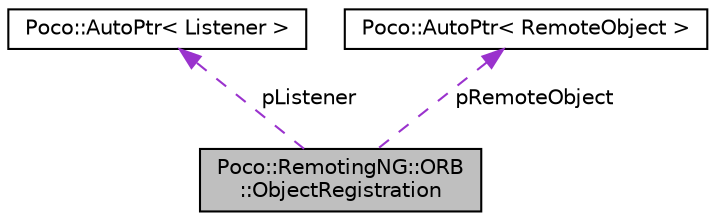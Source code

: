 digraph "Poco::RemotingNG::ORB::ObjectRegistration"
{
 // LATEX_PDF_SIZE
  edge [fontname="Helvetica",fontsize="10",labelfontname="Helvetica",labelfontsize="10"];
  node [fontname="Helvetica",fontsize="10",shape=record];
  Node1 [label="Poco::RemotingNG::ORB\l::ObjectRegistration",height=0.2,width=0.4,color="black", fillcolor="grey75", style="filled", fontcolor="black",tooltip="Event argument for objectRegistered and objectUnregistered events."];
  Node2 -> Node1 [dir="back",color="darkorchid3",fontsize="10",style="dashed",label=" pListener" ];
  Node2 [label="Poco::AutoPtr\< Listener \>",height=0.2,width=0.4,color="black", fillcolor="white", style="filled",URL="$classPoco_1_1AutoPtr.html",tooltip=" "];
  Node3 -> Node1 [dir="back",color="darkorchid3",fontsize="10",style="dashed",label=" pRemoteObject" ];
  Node3 [label="Poco::AutoPtr\< RemoteObject \>",height=0.2,width=0.4,color="black", fillcolor="white", style="filled",URL="$classPoco_1_1AutoPtr.html",tooltip=" "];
}
